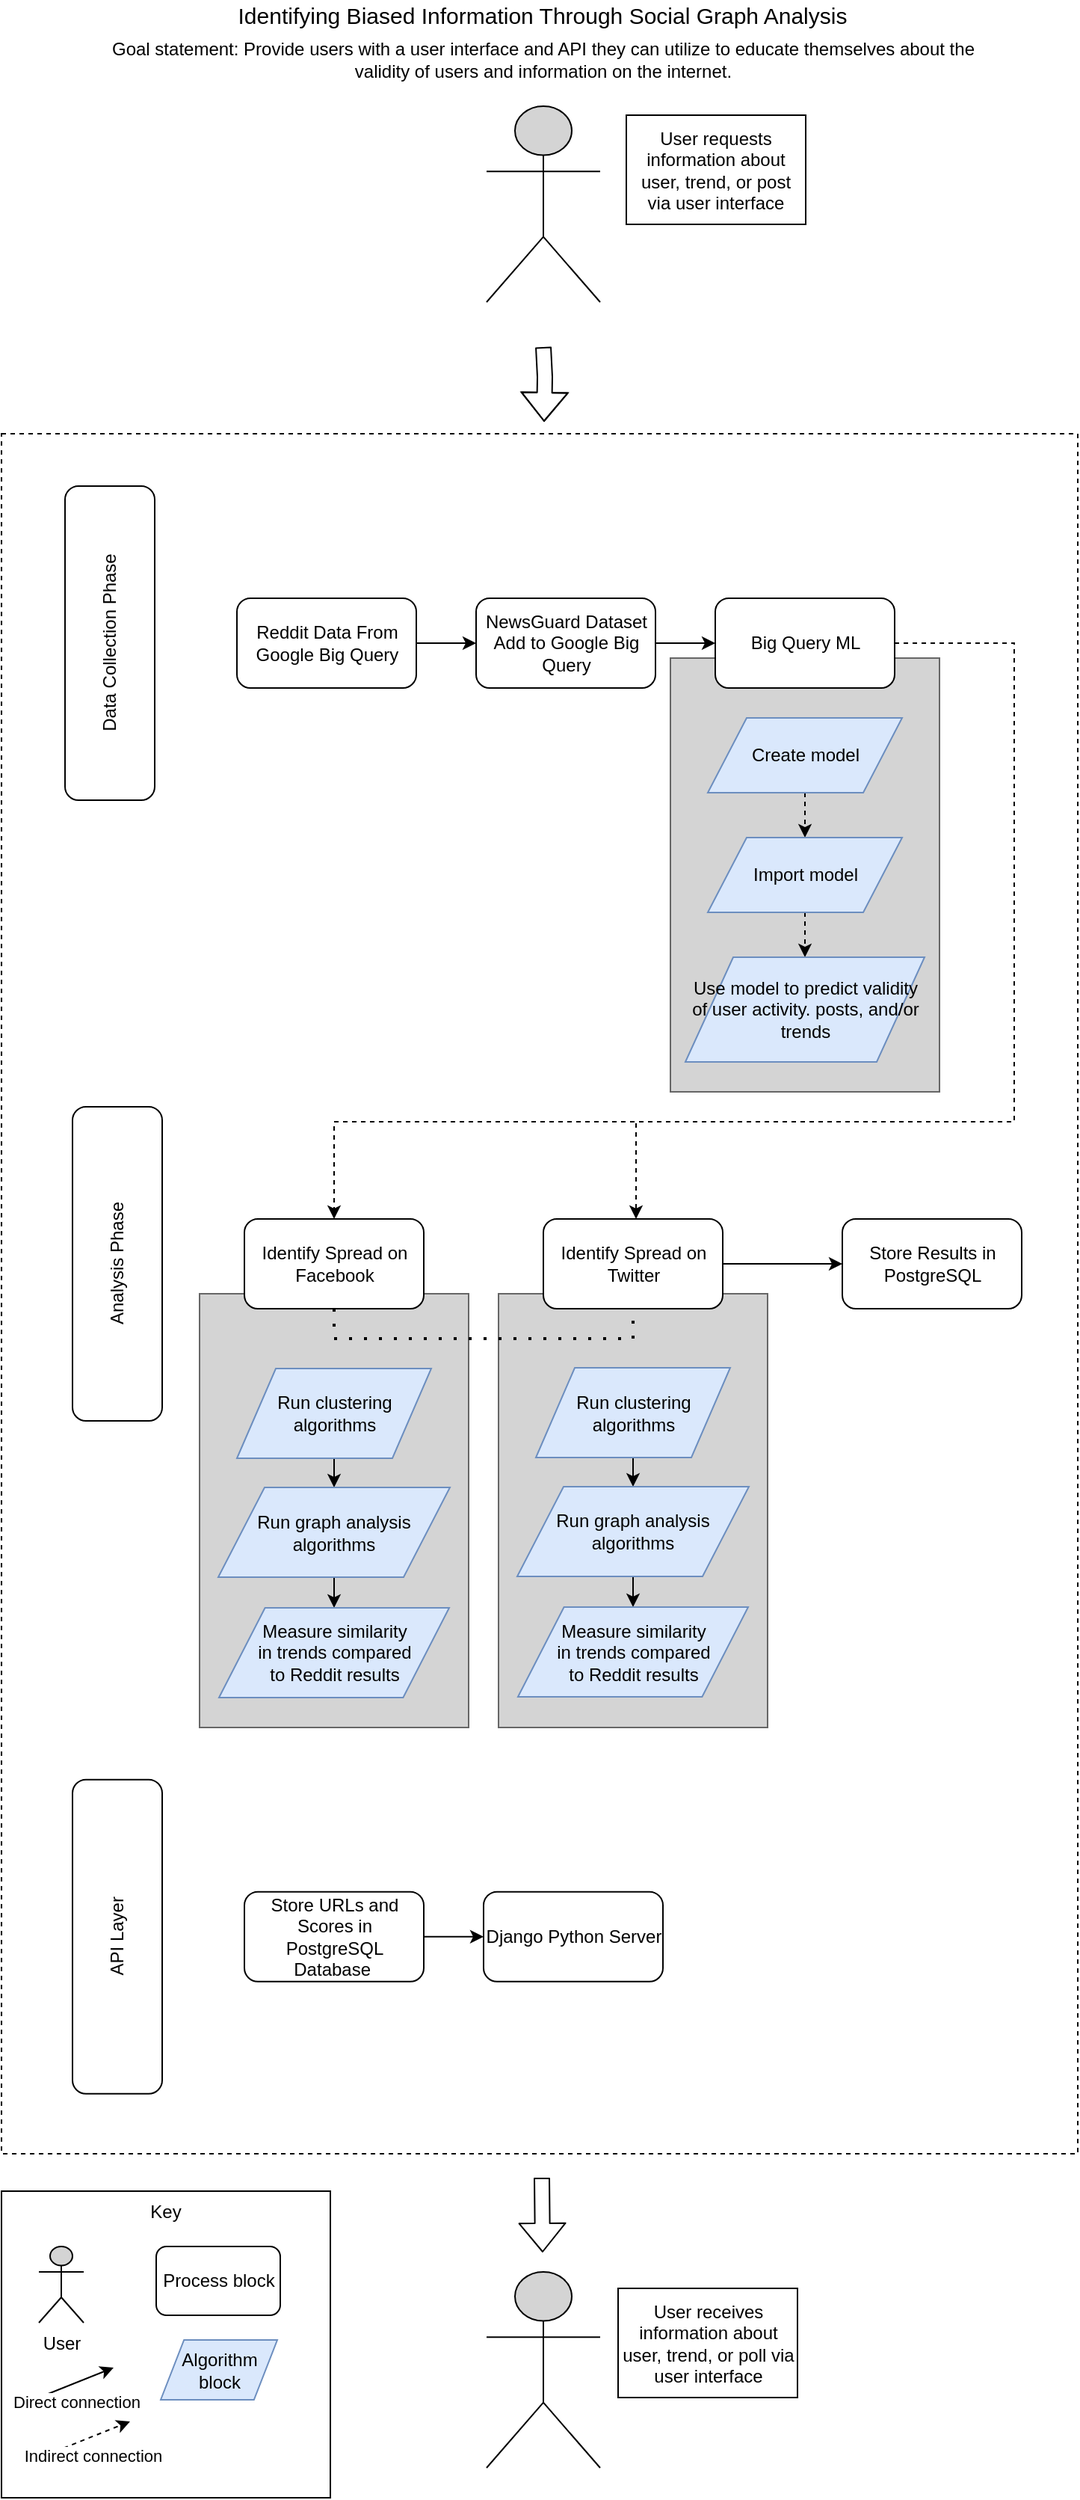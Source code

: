 <mxfile version="11.3.0" type="device" pages="1"><diagram id="w43GSTt3xM2UaPodi_RG" name="Page-1"><mxGraphModel dx="1097" dy="1934" grid="1" gridSize="10" guides="1" tooltips="1" connect="1" arrows="1" fold="1" page="1" pageScale="1" pageWidth="850" pageHeight="1400" math="0" shadow="0"><root><mxCell id="0"/><mxCell id="1" parent="0"/><mxCell id="yBGUoPCR_Ep-9xKLIuDC-73" value="" style="rounded=0;whiteSpace=wrap;html=1;dashed=1;" vertex="1" parent="1"><mxGeometry x="70" y="140" width="720" height="1150" as="geometry"/></mxCell><mxCell id="yBGUoPCR_Ep-9xKLIuDC-66" value="" style="rounded=0;whiteSpace=wrap;html=1;fillColor=#D4D4D4;strokeColor=#666666;fontColor=#333333;" vertex="1" parent="1"><mxGeometry x="517.5" y="290" width="180" height="290" as="geometry"/></mxCell><mxCell id="yBGUoPCR_Ep-9xKLIuDC-60" value="" style="rounded=0;whiteSpace=wrap;html=1;fillColor=#D4D4D4;strokeColor=#666666;fontColor=#333333;" vertex="1" parent="1"><mxGeometry x="402.5" y="715" width="180" height="290" as="geometry"/></mxCell><mxCell id="yBGUoPCR_Ep-9xKLIuDC-53" value="" style="rounded=0;whiteSpace=wrap;html=1;fillColor=#D4D4D4;strokeColor=#666666;fontColor=#333333;" vertex="1" parent="1"><mxGeometry x="202.5" y="715" width="180" height="290" as="geometry"/></mxCell><mxCell id="yBGUoPCR_Ep-9xKLIuDC-35" value="" style="edgeStyle=orthogonalEdgeStyle;rounded=0;orthogonalLoop=1;jettySize=auto;html=1;" edge="1" parent="1" source="yBGUoPCR_Ep-9xKLIuDC-36" target="yBGUoPCR_Ep-9xKLIuDC-38"><mxGeometry relative="1" as="geometry"/></mxCell><mxCell id="yBGUoPCR_Ep-9xKLIuDC-36" value="Reddit Data From Google Big Query" style="rounded=1;whiteSpace=wrap;html=1;" vertex="1" parent="1"><mxGeometry x="227.5" y="250" width="120" height="60" as="geometry"/></mxCell><mxCell id="yBGUoPCR_Ep-9xKLIuDC-37" value="" style="edgeStyle=orthogonalEdgeStyle;rounded=0;orthogonalLoop=1;jettySize=auto;html=1;" edge="1" parent="1" source="yBGUoPCR_Ep-9xKLIuDC-38" target="yBGUoPCR_Ep-9xKLIuDC-43"><mxGeometry relative="1" as="geometry"/></mxCell><mxCell id="yBGUoPCR_Ep-9xKLIuDC-38" value="NewsGuard Dataset Add to Google Big Query" style="rounded=1;whiteSpace=wrap;html=1;" vertex="1" parent="1"><mxGeometry x="387.5" y="250" width="120" height="60" as="geometry"/></mxCell><mxCell id="yBGUoPCR_Ep-9xKLIuDC-39" value="Data Collection Phase" style="rounded=1;whiteSpace=wrap;html=1;direction=west;rotation=270;" vertex="1" parent="1"><mxGeometry x="37.5" y="250" width="210" height="60" as="geometry"/></mxCell><mxCell id="yBGUoPCR_Ep-9xKLIuDC-40" value="Analysis Phase" style="rounded=1;whiteSpace=wrap;html=1;direction=west;rotation=270;" vertex="1" parent="1"><mxGeometry x="42.5" y="665" width="210" height="60" as="geometry"/></mxCell><mxCell id="yBGUoPCR_Ep-9xKLIuDC-42" style="edgeStyle=orthogonalEdgeStyle;rounded=0;orthogonalLoop=1;jettySize=auto;html=1;exitX=1;exitY=0.5;exitDx=0;exitDy=0;dashed=1;" edge="1" parent="1" source="yBGUoPCR_Ep-9xKLIuDC-43" target="yBGUoPCR_Ep-9xKLIuDC-47"><mxGeometry relative="1" as="geometry"><Array as="points"><mxPoint x="747.5" y="280"/><mxPoint x="747.5" y="600"/><mxPoint x="494.5" y="600"/></Array></mxGeometry></mxCell><mxCell id="yBGUoPCR_Ep-9xKLIuDC-67" style="edgeStyle=orthogonalEdgeStyle;rounded=0;orthogonalLoop=1;jettySize=auto;html=1;exitX=1;exitY=0.5;exitDx=0;exitDy=0;entryX=0.5;entryY=0;entryDx=0;entryDy=0;endArrow=classic;endFill=1;dashed=1;" edge="1" parent="1" source="yBGUoPCR_Ep-9xKLIuDC-43" target="yBGUoPCR_Ep-9xKLIuDC-45"><mxGeometry relative="1" as="geometry"><Array as="points"><mxPoint x="747.5" y="280"/><mxPoint x="747.5" y="600"/><mxPoint x="292.5" y="600"/></Array></mxGeometry></mxCell><mxCell id="yBGUoPCR_Ep-9xKLIuDC-43" value="Big Query ML" style="rounded=1;whiteSpace=wrap;html=1;" vertex="1" parent="1"><mxGeometry x="547.5" y="250" width="120" height="60" as="geometry"/></mxCell><mxCell id="yBGUoPCR_Ep-9xKLIuDC-44" style="edgeStyle=orthogonalEdgeStyle;rounded=0;orthogonalLoop=1;jettySize=auto;html=1;exitX=0.5;exitY=1;exitDx=0;exitDy=0;entryX=0.5;entryY=1;entryDx=0;entryDy=0;dashed=1;dashPattern=1 4;endArrow=none;endFill=0;strokeWidth=2;" edge="1" parent="1" source="yBGUoPCR_Ep-9xKLIuDC-45" target="yBGUoPCR_Ep-9xKLIuDC-47"><mxGeometry relative="1" as="geometry"/></mxCell><mxCell id="yBGUoPCR_Ep-9xKLIuDC-45" value="Identify Spread on Facebook" style="rounded=1;whiteSpace=wrap;html=1;" vertex="1" parent="1"><mxGeometry x="232.5" y="665" width="120" height="60" as="geometry"/></mxCell><mxCell id="yBGUoPCR_Ep-9xKLIuDC-46" value="" style="edgeStyle=orthogonalEdgeStyle;rounded=0;orthogonalLoop=1;jettySize=auto;html=1;" edge="1" parent="1" source="yBGUoPCR_Ep-9xKLIuDC-47" target="yBGUoPCR_Ep-9xKLIuDC-48"><mxGeometry relative="1" as="geometry"/></mxCell><mxCell id="yBGUoPCR_Ep-9xKLIuDC-47" value="Identify Spread on Twitter" style="rounded=1;whiteSpace=wrap;html=1;" vertex="1" parent="1"><mxGeometry x="432.5" y="665" width="120" height="60" as="geometry"/></mxCell><mxCell id="yBGUoPCR_Ep-9xKLIuDC-48" value="Store Results in PostgreSQL" style="rounded=1;whiteSpace=wrap;html=1;" vertex="1" parent="1"><mxGeometry x="632.5" y="665" width="120" height="60" as="geometry"/></mxCell><mxCell id="yBGUoPCR_Ep-9xKLIuDC-49" value="API Layer" style="rounded=1;whiteSpace=wrap;html=1;direction=west;rotation=270;" vertex="1" parent="1"><mxGeometry x="42.5" y="1114.873" width="210" height="60" as="geometry"/></mxCell><mxCell id="yBGUoPCR_Ep-9xKLIuDC-50" value="" style="edgeStyle=orthogonalEdgeStyle;rounded=0;orthogonalLoop=1;jettySize=auto;html=1;" edge="1" parent="1" source="yBGUoPCR_Ep-9xKLIuDC-51" target="yBGUoPCR_Ep-9xKLIuDC-52"><mxGeometry relative="1" as="geometry"/></mxCell><mxCell id="yBGUoPCR_Ep-9xKLIuDC-51" value="Store URLs and Scores in PostgreSQL Database&amp;nbsp;" style="rounded=1;whiteSpace=wrap;html=1;" vertex="1" parent="1"><mxGeometry x="232.5" y="1114.873" width="120" height="60" as="geometry"/></mxCell><mxCell id="yBGUoPCR_Ep-9xKLIuDC-52" value="Django Python Server" style="rounded=1;whiteSpace=wrap;html=1;" vertex="1" parent="1"><mxGeometry x="392.5" y="1114.873" width="120" height="60" as="geometry"/></mxCell><mxCell id="yBGUoPCR_Ep-9xKLIuDC-57" style="edgeStyle=orthogonalEdgeStyle;rounded=0;orthogonalLoop=1;jettySize=auto;html=1;exitX=0.5;exitY=1;exitDx=0;exitDy=0;entryX=0.5;entryY=0;entryDx=0;entryDy=0;" edge="1" parent="1" source="yBGUoPCR_Ep-9xKLIuDC-54" target="yBGUoPCR_Ep-9xKLIuDC-55"><mxGeometry relative="1" as="geometry"/></mxCell><mxCell id="yBGUoPCR_Ep-9xKLIuDC-54" value="Run clustering algorithms" style="shape=parallelogram;perimeter=parallelogramPerimeter;whiteSpace=wrap;html=1;fillColor=#dae8fc;strokeColor=#6c8ebf;" vertex="1" parent="1"><mxGeometry x="227.5" y="765" width="130" height="60" as="geometry"/></mxCell><mxCell id="yBGUoPCR_Ep-9xKLIuDC-58" style="edgeStyle=orthogonalEdgeStyle;rounded=0;orthogonalLoop=1;jettySize=auto;html=1;exitX=0.5;exitY=1;exitDx=0;exitDy=0;entryX=0.5;entryY=0;entryDx=0;entryDy=0;" edge="1" parent="1" source="yBGUoPCR_Ep-9xKLIuDC-55" target="yBGUoPCR_Ep-9xKLIuDC-56"><mxGeometry relative="1" as="geometry"/></mxCell><mxCell id="yBGUoPCR_Ep-9xKLIuDC-55" value="Run graph analysis algorithms" style="shape=parallelogram;perimeter=parallelogramPerimeter;whiteSpace=wrap;html=1;fillColor=#dae8fc;strokeColor=#6c8ebf;" vertex="1" parent="1"><mxGeometry x="215" y="844.5" width="155" height="60" as="geometry"/></mxCell><mxCell id="yBGUoPCR_Ep-9xKLIuDC-56" value="Measure similarity &lt;br&gt;in trends compared &lt;br&gt;to Reddit results" style="shape=parallelogram;perimeter=parallelogramPerimeter;whiteSpace=wrap;html=1;fillColor=#dae8fc;strokeColor=#6c8ebf;" vertex="1" parent="1"><mxGeometry x="215.5" y="925" width="154" height="60" as="geometry"/></mxCell><mxCell id="yBGUoPCR_Ep-9xKLIuDC-64" style="edgeStyle=orthogonalEdgeStyle;rounded=0;orthogonalLoop=1;jettySize=auto;html=1;exitX=0.5;exitY=1;exitDx=0;exitDy=0;entryX=0.5;entryY=0;entryDx=0;entryDy=0;endArrow=classic;endFill=1;" edge="1" parent="1" source="yBGUoPCR_Ep-9xKLIuDC-61" target="yBGUoPCR_Ep-9xKLIuDC-62"><mxGeometry relative="1" as="geometry"/></mxCell><mxCell id="yBGUoPCR_Ep-9xKLIuDC-61" value="Run clustering algorithms" style="shape=parallelogram;perimeter=parallelogramPerimeter;whiteSpace=wrap;html=1;fillColor=#dae8fc;strokeColor=#6c8ebf;" vertex="1" parent="1"><mxGeometry x="427.5" y="764.5" width="130" height="60" as="geometry"/></mxCell><mxCell id="yBGUoPCR_Ep-9xKLIuDC-65" style="edgeStyle=orthogonalEdgeStyle;rounded=0;orthogonalLoop=1;jettySize=auto;html=1;exitX=0.5;exitY=1;exitDx=0;exitDy=0;entryX=0.5;entryY=0;entryDx=0;entryDy=0;endArrow=classic;endFill=1;" edge="1" parent="1" source="yBGUoPCR_Ep-9xKLIuDC-62" target="yBGUoPCR_Ep-9xKLIuDC-63"><mxGeometry relative="1" as="geometry"/></mxCell><mxCell id="yBGUoPCR_Ep-9xKLIuDC-62" value="Run graph analysis algorithms" style="shape=parallelogram;perimeter=parallelogramPerimeter;whiteSpace=wrap;html=1;fillColor=#dae8fc;strokeColor=#6c8ebf;" vertex="1" parent="1"><mxGeometry x="415" y="844" width="155" height="60" as="geometry"/></mxCell><mxCell id="yBGUoPCR_Ep-9xKLIuDC-63" value="Measure similarity &lt;br&gt;in trends compared &lt;br&gt;to Reddit results" style="shape=parallelogram;perimeter=parallelogramPerimeter;whiteSpace=wrap;html=1;fillColor=#dae8fc;strokeColor=#6c8ebf;" vertex="1" parent="1"><mxGeometry x="415.5" y="924.5" width="154" height="60" as="geometry"/></mxCell><mxCell id="yBGUoPCR_Ep-9xKLIuDC-71" style="edgeStyle=orthogonalEdgeStyle;rounded=0;orthogonalLoop=1;jettySize=auto;html=1;exitX=0.5;exitY=1;exitDx=0;exitDy=0;entryX=0.5;entryY=0;entryDx=0;entryDy=0;dashed=1;endArrow=classic;endFill=1;" edge="1" parent="1" source="yBGUoPCR_Ep-9xKLIuDC-68" target="yBGUoPCR_Ep-9xKLIuDC-69"><mxGeometry relative="1" as="geometry"/></mxCell><mxCell id="yBGUoPCR_Ep-9xKLIuDC-68" value="Create model" style="shape=parallelogram;perimeter=parallelogramPerimeter;whiteSpace=wrap;html=1;fillColor=#dae8fc;strokeColor=#6c8ebf;" vertex="1" parent="1"><mxGeometry x="542.5" y="330" width="130" height="50" as="geometry"/></mxCell><mxCell id="yBGUoPCR_Ep-9xKLIuDC-72" style="edgeStyle=orthogonalEdgeStyle;rounded=0;orthogonalLoop=1;jettySize=auto;html=1;exitX=0.5;exitY=1;exitDx=0;exitDy=0;entryX=0.5;entryY=0;entryDx=0;entryDy=0;dashed=1;endArrow=classic;endFill=1;" edge="1" parent="1" source="yBGUoPCR_Ep-9xKLIuDC-69" target="yBGUoPCR_Ep-9xKLIuDC-70"><mxGeometry relative="1" as="geometry"/></mxCell><mxCell id="yBGUoPCR_Ep-9xKLIuDC-69" value="Import model" style="shape=parallelogram;perimeter=parallelogramPerimeter;whiteSpace=wrap;html=1;fillColor=#dae8fc;strokeColor=#6c8ebf;" vertex="1" parent="1"><mxGeometry x="542.5" y="410" width="130" height="50" as="geometry"/></mxCell><mxCell id="yBGUoPCR_Ep-9xKLIuDC-70" value="Use model to predict validity of user activity. posts, and/or trends" style="shape=parallelogram;perimeter=parallelogramPerimeter;whiteSpace=wrap;html=1;fillColor=#dae8fc;strokeColor=#6c8ebf;" vertex="1" parent="1"><mxGeometry x="527.5" y="490" width="160" height="70" as="geometry"/></mxCell><mxCell id="yBGUoPCR_Ep-9xKLIuDC-77" value="" style="shape=flexArrow;endArrow=classic;html=1;" edge="1" parent="1"><mxGeometry width="50" height="50" relative="1" as="geometry"><mxPoint x="431.5" y="1306" as="sourcePoint"/><mxPoint x="432" y="1356" as="targetPoint"/></mxGeometry></mxCell><mxCell id="yBGUoPCR_Ep-9xKLIuDC-78" value="" style="shape=umlActor;verticalLabelPosition=bottom;labelBackgroundColor=#ffffff;verticalAlign=top;html=1;outlineConnect=0;fillColor=#D4D4D4;" vertex="1" parent="1"><mxGeometry x="394.5" y="1369" width="76" height="131" as="geometry"/></mxCell><mxCell id="yBGUoPCR_Ep-9xKLIuDC-81" value="" style="shape=flexArrow;endArrow=classic;html=1;" edge="1" parent="1"><mxGeometry width="50" height="50" relative="1" as="geometry"><mxPoint x="432.5" y="82.0" as="sourcePoint"/><mxPoint x="433" y="132.0" as="targetPoint"/><Array as="points"><mxPoint x="433.5" y="102"/></Array></mxGeometry></mxCell><mxCell id="yBGUoPCR_Ep-9xKLIuDC-82" value="" style="shape=umlActor;verticalLabelPosition=bottom;labelBackgroundColor=#ffffff;verticalAlign=top;html=1;outlineConnect=0;fillColor=#D4D4D4;" vertex="1" parent="1"><mxGeometry x="394.5" y="-79" width="76" height="131" as="geometry"/></mxCell><mxCell id="yBGUoPCR_Ep-9xKLIuDC-83" value="User requests information about user, trend, or post via user interface" style="rounded=0;whiteSpace=wrap;html=1;" vertex="1" parent="1"><mxGeometry x="488" y="-73" width="120" height="73" as="geometry"/></mxCell><mxCell id="yBGUoPCR_Ep-9xKLIuDC-84" value="User receives information about user, trend, or poll via user interface" style="rounded=0;whiteSpace=wrap;html=1;" vertex="1" parent="1"><mxGeometry x="482.5" y="1380" width="120" height="73" as="geometry"/></mxCell><mxCell id="yBGUoPCR_Ep-9xKLIuDC-85" value="Key&lt;br&gt;&lt;br&gt;" style="rounded=0;whiteSpace=wrap;html=1;verticalAlign=top;" vertex="1" parent="1"><mxGeometry x="70" y="1315" width="220" height="205" as="geometry"/></mxCell><mxCell id="yBGUoPCR_Ep-9xKLIuDC-93" value="User" style="shape=umlActor;verticalLabelPosition=bottom;labelBackgroundColor=#ffffff;verticalAlign=top;html=1;outlineConnect=0;fillColor=#D4D4D4;" vertex="1" parent="1"><mxGeometry x="95" y="1352" width="30" height="51" as="geometry"/></mxCell><mxCell id="yBGUoPCR_Ep-9xKLIuDC-94" value="Process block" style="rounded=1;whiteSpace=wrap;html=1;" vertex="1" parent="1"><mxGeometry x="173.5" y="1352" width="83" height="46" as="geometry"/></mxCell><mxCell id="yBGUoPCR_Ep-9xKLIuDC-95" value="Algorithm&lt;br&gt;block" style="shape=parallelogram;perimeter=parallelogramPerimeter;whiteSpace=wrap;html=1;fillColor=#dae8fc;strokeColor=#6c8ebf;" vertex="1" parent="1"><mxGeometry x="176.5" y="1414.5" width="78" height="40" as="geometry"/></mxCell><mxCell id="yBGUoPCR_Ep-9xKLIuDC-97" value="Direct connection" style="endArrow=classic;html=1;verticalAlign=top;" edge="1" parent="1"><mxGeometry width="50" height="50" relative="1" as="geometry"><mxPoint x="95" y="1453" as="sourcePoint"/><mxPoint x="145" y="1433" as="targetPoint"/></mxGeometry></mxCell><mxCell id="yBGUoPCR_Ep-9xKLIuDC-99" value="Indirect connection" style="endArrow=classic;html=1;verticalAlign=top;dashed=1;" edge="1" parent="1"><mxGeometry width="50" height="50" relative="1" as="geometry"><mxPoint x="106" y="1489.0" as="sourcePoint"/><mxPoint x="156" y="1469.0" as="targetPoint"/></mxGeometry></mxCell><mxCell id="yBGUoPCR_Ep-9xKLIuDC-102" value="Identifying Biased Information Through Social Graph Analysis" style="text;html=1;strokeColor=none;fillColor=none;align=center;verticalAlign=middle;whiteSpace=wrap;rounded=0;fontSize=15;" vertex="1" parent="1"><mxGeometry x="212" y="-150" width="440" height="20" as="geometry"/></mxCell><mxCell id="yBGUoPCR_Ep-9xKLIuDC-103" value="Goal statement: Provide users with a user interface and API they can utilize to educate themselves about the validity of users and information on the internet." style="text;html=1;strokeColor=none;fillColor=none;align=center;verticalAlign=middle;whiteSpace=wrap;rounded=0;fontSize=12;" vertex="1" parent="1"><mxGeometry x="133" y="-120" width="599" height="20" as="geometry"/></mxCell></root></mxGraphModel></diagram></mxfile>